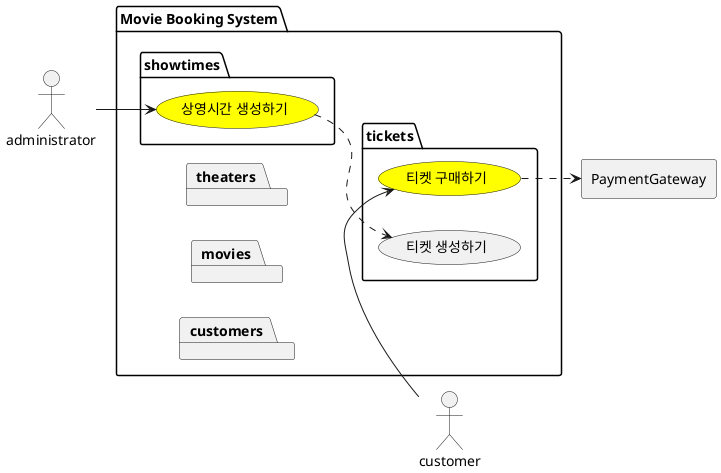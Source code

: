 @startuml

@startuml
left to right direction
actor customer
actor administrator
rectangle PaymentGateway

package "Movie Booking System" as mbs {
    package tickets {
        usecase "티켓 구매하기" as PurchaseTickets #yellow
        usecase "티켓 생성하기" as GenerateTickets
    }

    package showtimes {
        usecase "상영시간 생성하기" as CreateShowtimes #yellow
    }

    package theaters {
    }

    package movies {
    }

    package customers {
    }
}

administrator --> CreateShowtimes
customer -> PurchaseTickets
PurchaseTickets ..> PaymentGateway
CreateShowtimes ..> GenerateTickets

@enduml

@enduml